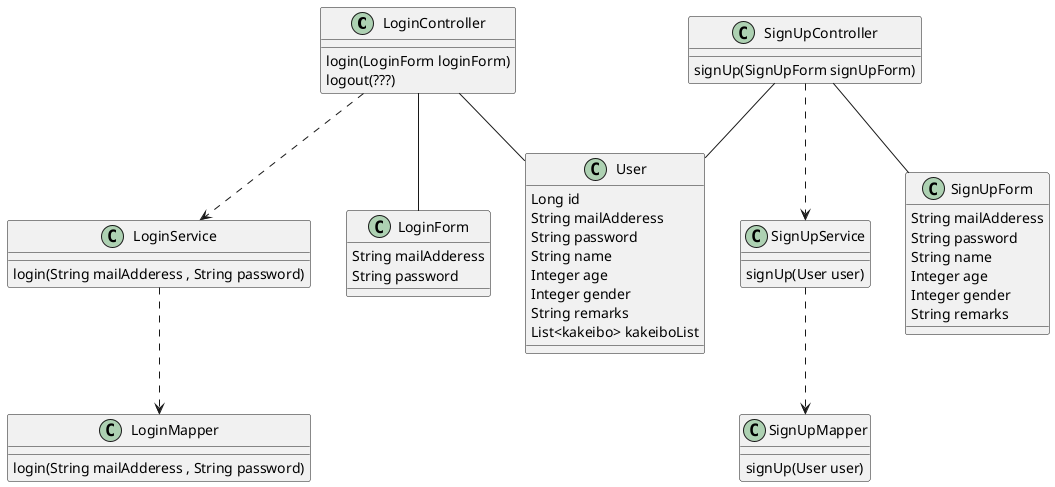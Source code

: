 @startuml

top to bottom direction

class LoginController {

    login(LoginForm loginForm)
    logout(???)

}

class LoginService{
    
    login(String mailAdderess , String password)
    
}

class LoginMapper{
    
    login(String mailAdderess , String password)
    
}

class SignUpController{

    signUp(SignUpForm signUpForm)
    
}

class SignUpService{

    signUp(User user)
}

class SignUpMapper{

    signUp(User user)
}

class SignUpForm{

    String mailAdderess
    String password
    String name
    Integer age
    Integer gender
    String remarks
}

class User{

    Long id
    String mailAdderess
    String password
    String name
    Integer age
    Integer gender
    String remarks
    List<kakeibo> kakeiboList
}

class LoginForm{

    String mailAdderess
    String password

}






LoginController  ..>  LoginService 
LoginService  ..>  LoginMapper 
LoginController -- LoginForm
LoginController -- User

SignUpController  ..>  SignUpService 
SignUpService  ..>  SignUpMapper 
SignUpController -- SignUpForm
SignUpController -- User



@enduml